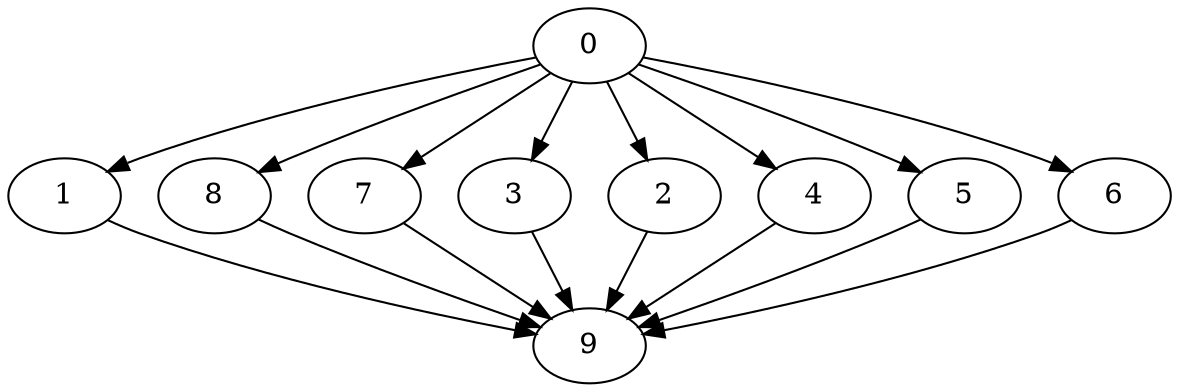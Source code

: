 digraph "Fork_Join_Nodes_10_CCR_1.00_WeightType_Random#3" {
	graph ["Duplicate states"=0,
		GraphType=F_J,
		"Max states in OPEN"=0,
		Modes="120000ms; topo-ordered tasks, ; Pruning: task equivalence, fixed order ready list, ; F-value: ; Optimisation: best schedule length (\
SL) optimisation on equal, ",
		NumberOfTasks=10,
		"Pruned using list schedule length"=686,
		"States removed from OPEN"=0,
		TargetSystem="Homogeneous-2",
		"Time to schedule (ms)"=197,
		"Total idle time"=5,
		"Total schedule length"=48,
		"Total sequential time"=86,
		"Total states created"=6188
	];
	0	["Finish time"=3,
		Processor=0,
		"Start time"=0,
		Weight=3];
	1	["Finish time"=16,
		Processor=0,
		"Start time"=3,
		Weight=13];
	0 -> 1	[Weight=7];
	8	["Finish time"=36,
		Processor=1,
		"Start time"=26,
		Weight=10];
	0 -> 8	[Weight=10];
	7	["Finish time"=19,
		Processor=1,
		"Start time"=5,
		Weight=14];
	0 -> 7	[Weight=2];
	3	["Finish time"=43,
		Processor=0,
		"Start time"=29,
		Weight=14];
	0 -> 3	[Weight=3];
	2	["Finish time"=26,
		Processor=1,
		"Start time"=19,
		Weight=7];
	0 -> 2	[Weight=3];
	4	["Finish time"=45,
		Processor=1,
		"Start time"=36,
		Weight=9];
	0 -> 4	[Weight=10];
	5	["Finish time"=22,
		Processor=0,
		"Start time"=16,
		Weight=6];
	0 -> 5	[Weight=6];
	6	["Finish time"=29,
		Processor=0,
		"Start time"=22,
		Weight=7];
	0 -> 6	[Weight=5];
	9	["Finish time"=48,
		Processor=1,
		"Start time"=45,
		Weight=3];
	1 -> 9	[Weight=8];
	8 -> 9	[Weight=8];
	7 -> 9	[Weight=3];
	3 -> 9	[Weight=2];
	2 -> 9	[Weight=8];
	4 -> 9	[Weight=4];
	5 -> 9	[Weight=5];
	6 -> 9	[Weight=2];
}
